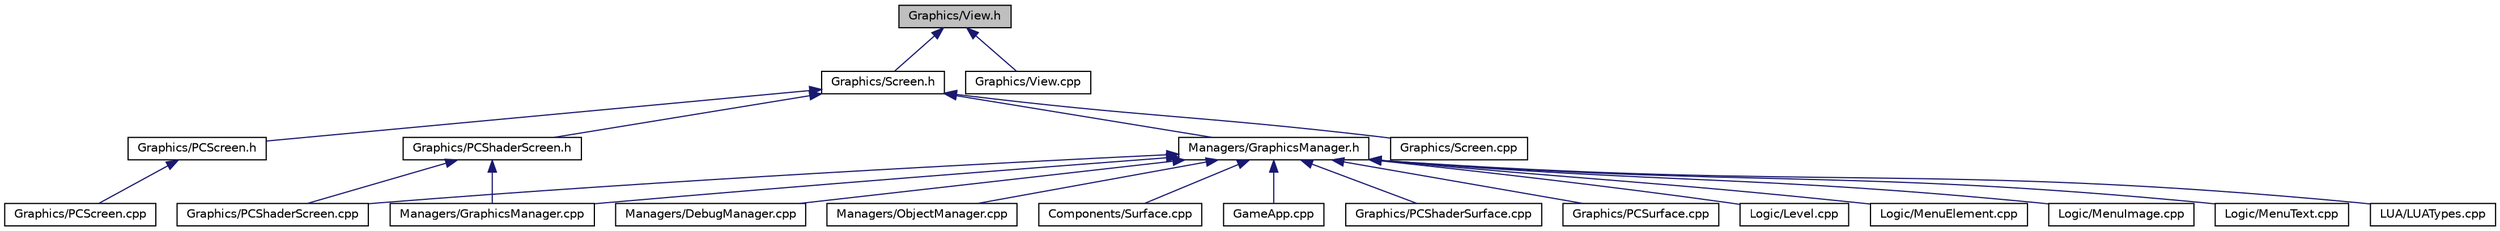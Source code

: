digraph "Graphics/View.h"
{
  edge [fontname="Helvetica",fontsize="10",labelfontname="Helvetica",labelfontsize="10"];
  node [fontname="Helvetica",fontsize="10",shape=record];
  Node1 [label="Graphics/View.h",height=0.2,width=0.4,color="black", fillcolor="grey75", style="filled", fontcolor="black"];
  Node1 -> Node2 [dir="back",color="midnightblue",fontsize="10",style="solid"];
  Node2 [label="Graphics/Screen.h",height=0.2,width=0.4,color="black", fillcolor="white", style="filled",URL="$Screen_8h.html"];
  Node2 -> Node3 [dir="back",color="midnightblue",fontsize="10",style="solid"];
  Node3 [label="Graphics/PCScreen.h",height=0.2,width=0.4,color="black", fillcolor="white", style="filled",URL="$PCScreen_8h.html"];
  Node3 -> Node4 [dir="back",color="midnightblue",fontsize="10",style="solid"];
  Node4 [label="Graphics/PCScreen.cpp",height=0.2,width=0.4,color="black", fillcolor="white", style="filled",URL="$PCScreen_8cpp.html"];
  Node2 -> Node5 [dir="back",color="midnightblue",fontsize="10",style="solid"];
  Node5 [label="Graphics/PCShaderScreen.h",height=0.2,width=0.4,color="black", fillcolor="white", style="filled",URL="$PCShaderScreen_8h.html"];
  Node5 -> Node6 [dir="back",color="midnightblue",fontsize="10",style="solid"];
  Node6 [label="Graphics/PCShaderScreen.cpp",height=0.2,width=0.4,color="black", fillcolor="white", style="filled",URL="$PCShaderScreen_8cpp.html"];
  Node5 -> Node7 [dir="back",color="midnightblue",fontsize="10",style="solid"];
  Node7 [label="Managers/GraphicsManager.cpp",height=0.2,width=0.4,color="black", fillcolor="white", style="filled",URL="$GraphicsManager_8cpp.html"];
  Node2 -> Node8 [dir="back",color="midnightblue",fontsize="10",style="solid"];
  Node8 [label="Graphics/Screen.cpp",height=0.2,width=0.4,color="black", fillcolor="white", style="filled",URL="$Screen_8cpp.html"];
  Node2 -> Node9 [dir="back",color="midnightblue",fontsize="10",style="solid"];
  Node9 [label="Managers/GraphicsManager.h",height=0.2,width=0.4,color="black", fillcolor="white", style="filled",URL="$GraphicsManager_8h.html"];
  Node9 -> Node10 [dir="back",color="midnightblue",fontsize="10",style="solid"];
  Node10 [label="Components/Surface.cpp",height=0.2,width=0.4,color="black", fillcolor="white", style="filled",URL="$Surface_8cpp.html"];
  Node9 -> Node11 [dir="back",color="midnightblue",fontsize="10",style="solid"];
  Node11 [label="GameApp.cpp",height=0.2,width=0.4,color="black", fillcolor="white", style="filled",URL="$GameApp_8cpp.html"];
  Node9 -> Node6 [dir="back",color="midnightblue",fontsize="10",style="solid"];
  Node9 -> Node12 [dir="back",color="midnightblue",fontsize="10",style="solid"];
  Node12 [label="Graphics/PCShaderSurface.cpp",height=0.2,width=0.4,color="black", fillcolor="white", style="filled",URL="$PCShaderSurface_8cpp.html"];
  Node9 -> Node13 [dir="back",color="midnightblue",fontsize="10",style="solid"];
  Node13 [label="Graphics/PCSurface.cpp",height=0.2,width=0.4,color="black", fillcolor="white", style="filled",URL="$PCSurface_8cpp.html"];
  Node9 -> Node14 [dir="back",color="midnightblue",fontsize="10",style="solid"];
  Node14 [label="Logic/Level.cpp",height=0.2,width=0.4,color="black", fillcolor="white", style="filled",URL="$Level_8cpp.html"];
  Node9 -> Node15 [dir="back",color="midnightblue",fontsize="10",style="solid"];
  Node15 [label="Logic/MenuElement.cpp",height=0.2,width=0.4,color="black", fillcolor="white", style="filled",URL="$MenuElement_8cpp.html"];
  Node9 -> Node16 [dir="back",color="midnightblue",fontsize="10",style="solid"];
  Node16 [label="Logic/MenuImage.cpp",height=0.2,width=0.4,color="black", fillcolor="white", style="filled",URL="$MenuImage_8cpp.html"];
  Node9 -> Node17 [dir="back",color="midnightblue",fontsize="10",style="solid"];
  Node17 [label="Logic/MenuText.cpp",height=0.2,width=0.4,color="black", fillcolor="white", style="filled",URL="$MenuText_8cpp.html"];
  Node9 -> Node18 [dir="back",color="midnightblue",fontsize="10",style="solid"];
  Node18 [label="LUA/LUATypes.cpp",height=0.2,width=0.4,color="black", fillcolor="white", style="filled",URL="$LUATypes_8cpp.html"];
  Node9 -> Node19 [dir="back",color="midnightblue",fontsize="10",style="solid"];
  Node19 [label="Managers/DebugManager.cpp",height=0.2,width=0.4,color="black", fillcolor="white", style="filled",URL="$DebugManager_8cpp.html"];
  Node9 -> Node7 [dir="back",color="midnightblue",fontsize="10",style="solid"];
  Node9 -> Node20 [dir="back",color="midnightblue",fontsize="10",style="solid"];
  Node20 [label="Managers/ObjectManager.cpp",height=0.2,width=0.4,color="black", fillcolor="white", style="filled",URL="$ObjectManager_8cpp.html"];
  Node1 -> Node21 [dir="back",color="midnightblue",fontsize="10",style="solid"];
  Node21 [label="Graphics/View.cpp",height=0.2,width=0.4,color="black", fillcolor="white", style="filled",URL="$View_8cpp.html"];
}
